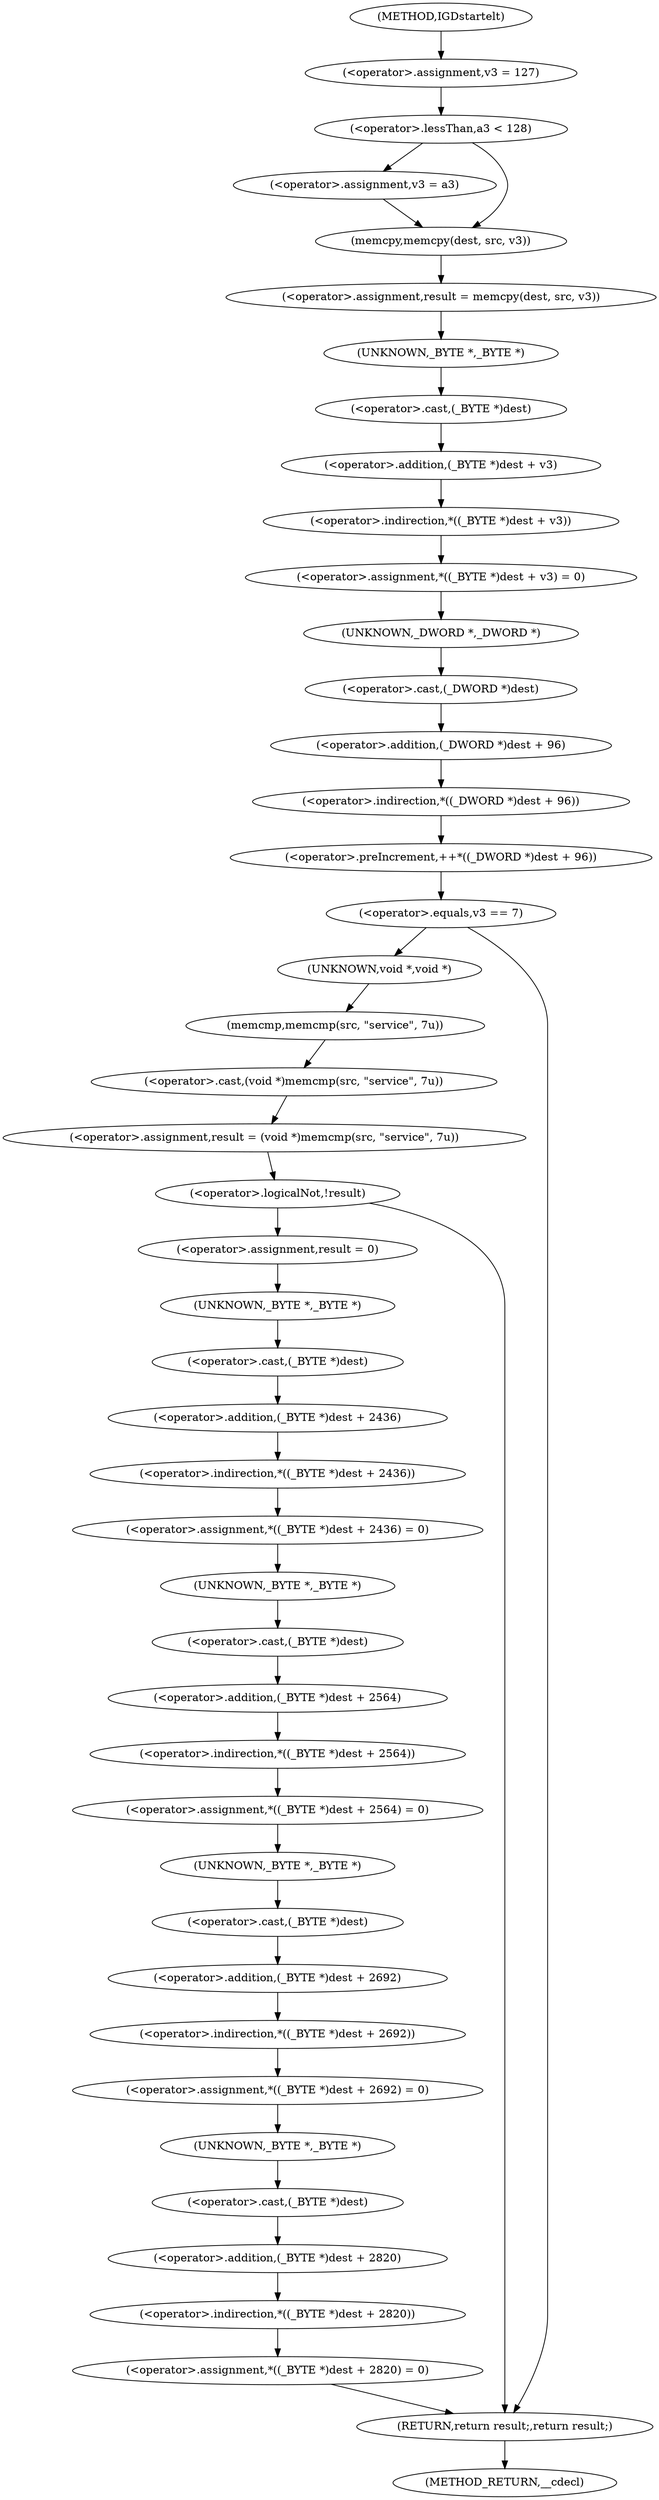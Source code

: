 digraph IGDstartelt {  
"1000110" [label = "(<operator>.assignment,v3 = 127)" ]
"1000114" [label = "(<operator>.lessThan,a3 < 128)" ]
"1000117" [label = "(<operator>.assignment,v3 = a3)" ]
"1000120" [label = "(<operator>.assignment,result = memcpy(dest, src, v3))" ]
"1000122" [label = "(memcpy,memcpy(dest, src, v3))" ]
"1000126" [label = "(<operator>.assignment,*((_BYTE *)dest + v3) = 0)" ]
"1000127" [label = "(<operator>.indirection,*((_BYTE *)dest + v3))" ]
"1000128" [label = "(<operator>.addition,(_BYTE *)dest + v3)" ]
"1000129" [label = "(<operator>.cast,(_BYTE *)dest)" ]
"1000130" [label = "(UNKNOWN,_BYTE *,_BYTE *)" ]
"1000134" [label = "(<operator>.preIncrement,++*((_DWORD *)dest + 96))" ]
"1000135" [label = "(<operator>.indirection,*((_DWORD *)dest + 96))" ]
"1000136" [label = "(<operator>.addition,(_DWORD *)dest + 96)" ]
"1000137" [label = "(<operator>.cast,(_DWORD *)dest)" ]
"1000138" [label = "(UNKNOWN,_DWORD *,_DWORD *)" ]
"1000142" [label = "(<operator>.equals,v3 == 7)" ]
"1000146" [label = "(<operator>.assignment,result = (void *)memcmp(src, \"service\", 7u))" ]
"1000148" [label = "(<operator>.cast,(void *)memcmp(src, \"service\", 7u))" ]
"1000149" [label = "(UNKNOWN,void *,void *)" ]
"1000150" [label = "(memcmp,memcmp(src, \"service\", 7u))" ]
"1000155" [label = "(<operator>.logicalNot,!result)" ]
"1000158" [label = "(<operator>.assignment,result = 0)" ]
"1000161" [label = "(<operator>.assignment,*((_BYTE *)dest + 2436) = 0)" ]
"1000162" [label = "(<operator>.indirection,*((_BYTE *)dest + 2436))" ]
"1000163" [label = "(<operator>.addition,(_BYTE *)dest + 2436)" ]
"1000164" [label = "(<operator>.cast,(_BYTE *)dest)" ]
"1000165" [label = "(UNKNOWN,_BYTE *,_BYTE *)" ]
"1000169" [label = "(<operator>.assignment,*((_BYTE *)dest + 2564) = 0)" ]
"1000170" [label = "(<operator>.indirection,*((_BYTE *)dest + 2564))" ]
"1000171" [label = "(<operator>.addition,(_BYTE *)dest + 2564)" ]
"1000172" [label = "(<operator>.cast,(_BYTE *)dest)" ]
"1000173" [label = "(UNKNOWN,_BYTE *,_BYTE *)" ]
"1000177" [label = "(<operator>.assignment,*((_BYTE *)dest + 2692) = 0)" ]
"1000178" [label = "(<operator>.indirection,*((_BYTE *)dest + 2692))" ]
"1000179" [label = "(<operator>.addition,(_BYTE *)dest + 2692)" ]
"1000180" [label = "(<operator>.cast,(_BYTE *)dest)" ]
"1000181" [label = "(UNKNOWN,_BYTE *,_BYTE *)" ]
"1000185" [label = "(<operator>.assignment,*((_BYTE *)dest + 2820) = 0)" ]
"1000186" [label = "(<operator>.indirection,*((_BYTE *)dest + 2820))" ]
"1000187" [label = "(<operator>.addition,(_BYTE *)dest + 2820)" ]
"1000188" [label = "(<operator>.cast,(_BYTE *)dest)" ]
"1000189" [label = "(UNKNOWN,_BYTE *,_BYTE *)" ]
"1000193" [label = "(RETURN,return result;,return result;)" ]
"1000103" [label = "(METHOD,IGDstartelt)" ]
"1000195" [label = "(METHOD_RETURN,__cdecl)" ]
  "1000110" -> "1000114" 
  "1000114" -> "1000117" 
  "1000114" -> "1000122" 
  "1000117" -> "1000122" 
  "1000120" -> "1000130" 
  "1000122" -> "1000120" 
  "1000126" -> "1000138" 
  "1000127" -> "1000126" 
  "1000128" -> "1000127" 
  "1000129" -> "1000128" 
  "1000130" -> "1000129" 
  "1000134" -> "1000142" 
  "1000135" -> "1000134" 
  "1000136" -> "1000135" 
  "1000137" -> "1000136" 
  "1000138" -> "1000137" 
  "1000142" -> "1000149" 
  "1000142" -> "1000193" 
  "1000146" -> "1000155" 
  "1000148" -> "1000146" 
  "1000149" -> "1000150" 
  "1000150" -> "1000148" 
  "1000155" -> "1000158" 
  "1000155" -> "1000193" 
  "1000158" -> "1000165" 
  "1000161" -> "1000173" 
  "1000162" -> "1000161" 
  "1000163" -> "1000162" 
  "1000164" -> "1000163" 
  "1000165" -> "1000164" 
  "1000169" -> "1000181" 
  "1000170" -> "1000169" 
  "1000171" -> "1000170" 
  "1000172" -> "1000171" 
  "1000173" -> "1000172" 
  "1000177" -> "1000189" 
  "1000178" -> "1000177" 
  "1000179" -> "1000178" 
  "1000180" -> "1000179" 
  "1000181" -> "1000180" 
  "1000185" -> "1000193" 
  "1000186" -> "1000185" 
  "1000187" -> "1000186" 
  "1000188" -> "1000187" 
  "1000189" -> "1000188" 
  "1000193" -> "1000195" 
  "1000103" -> "1000110" 
}
